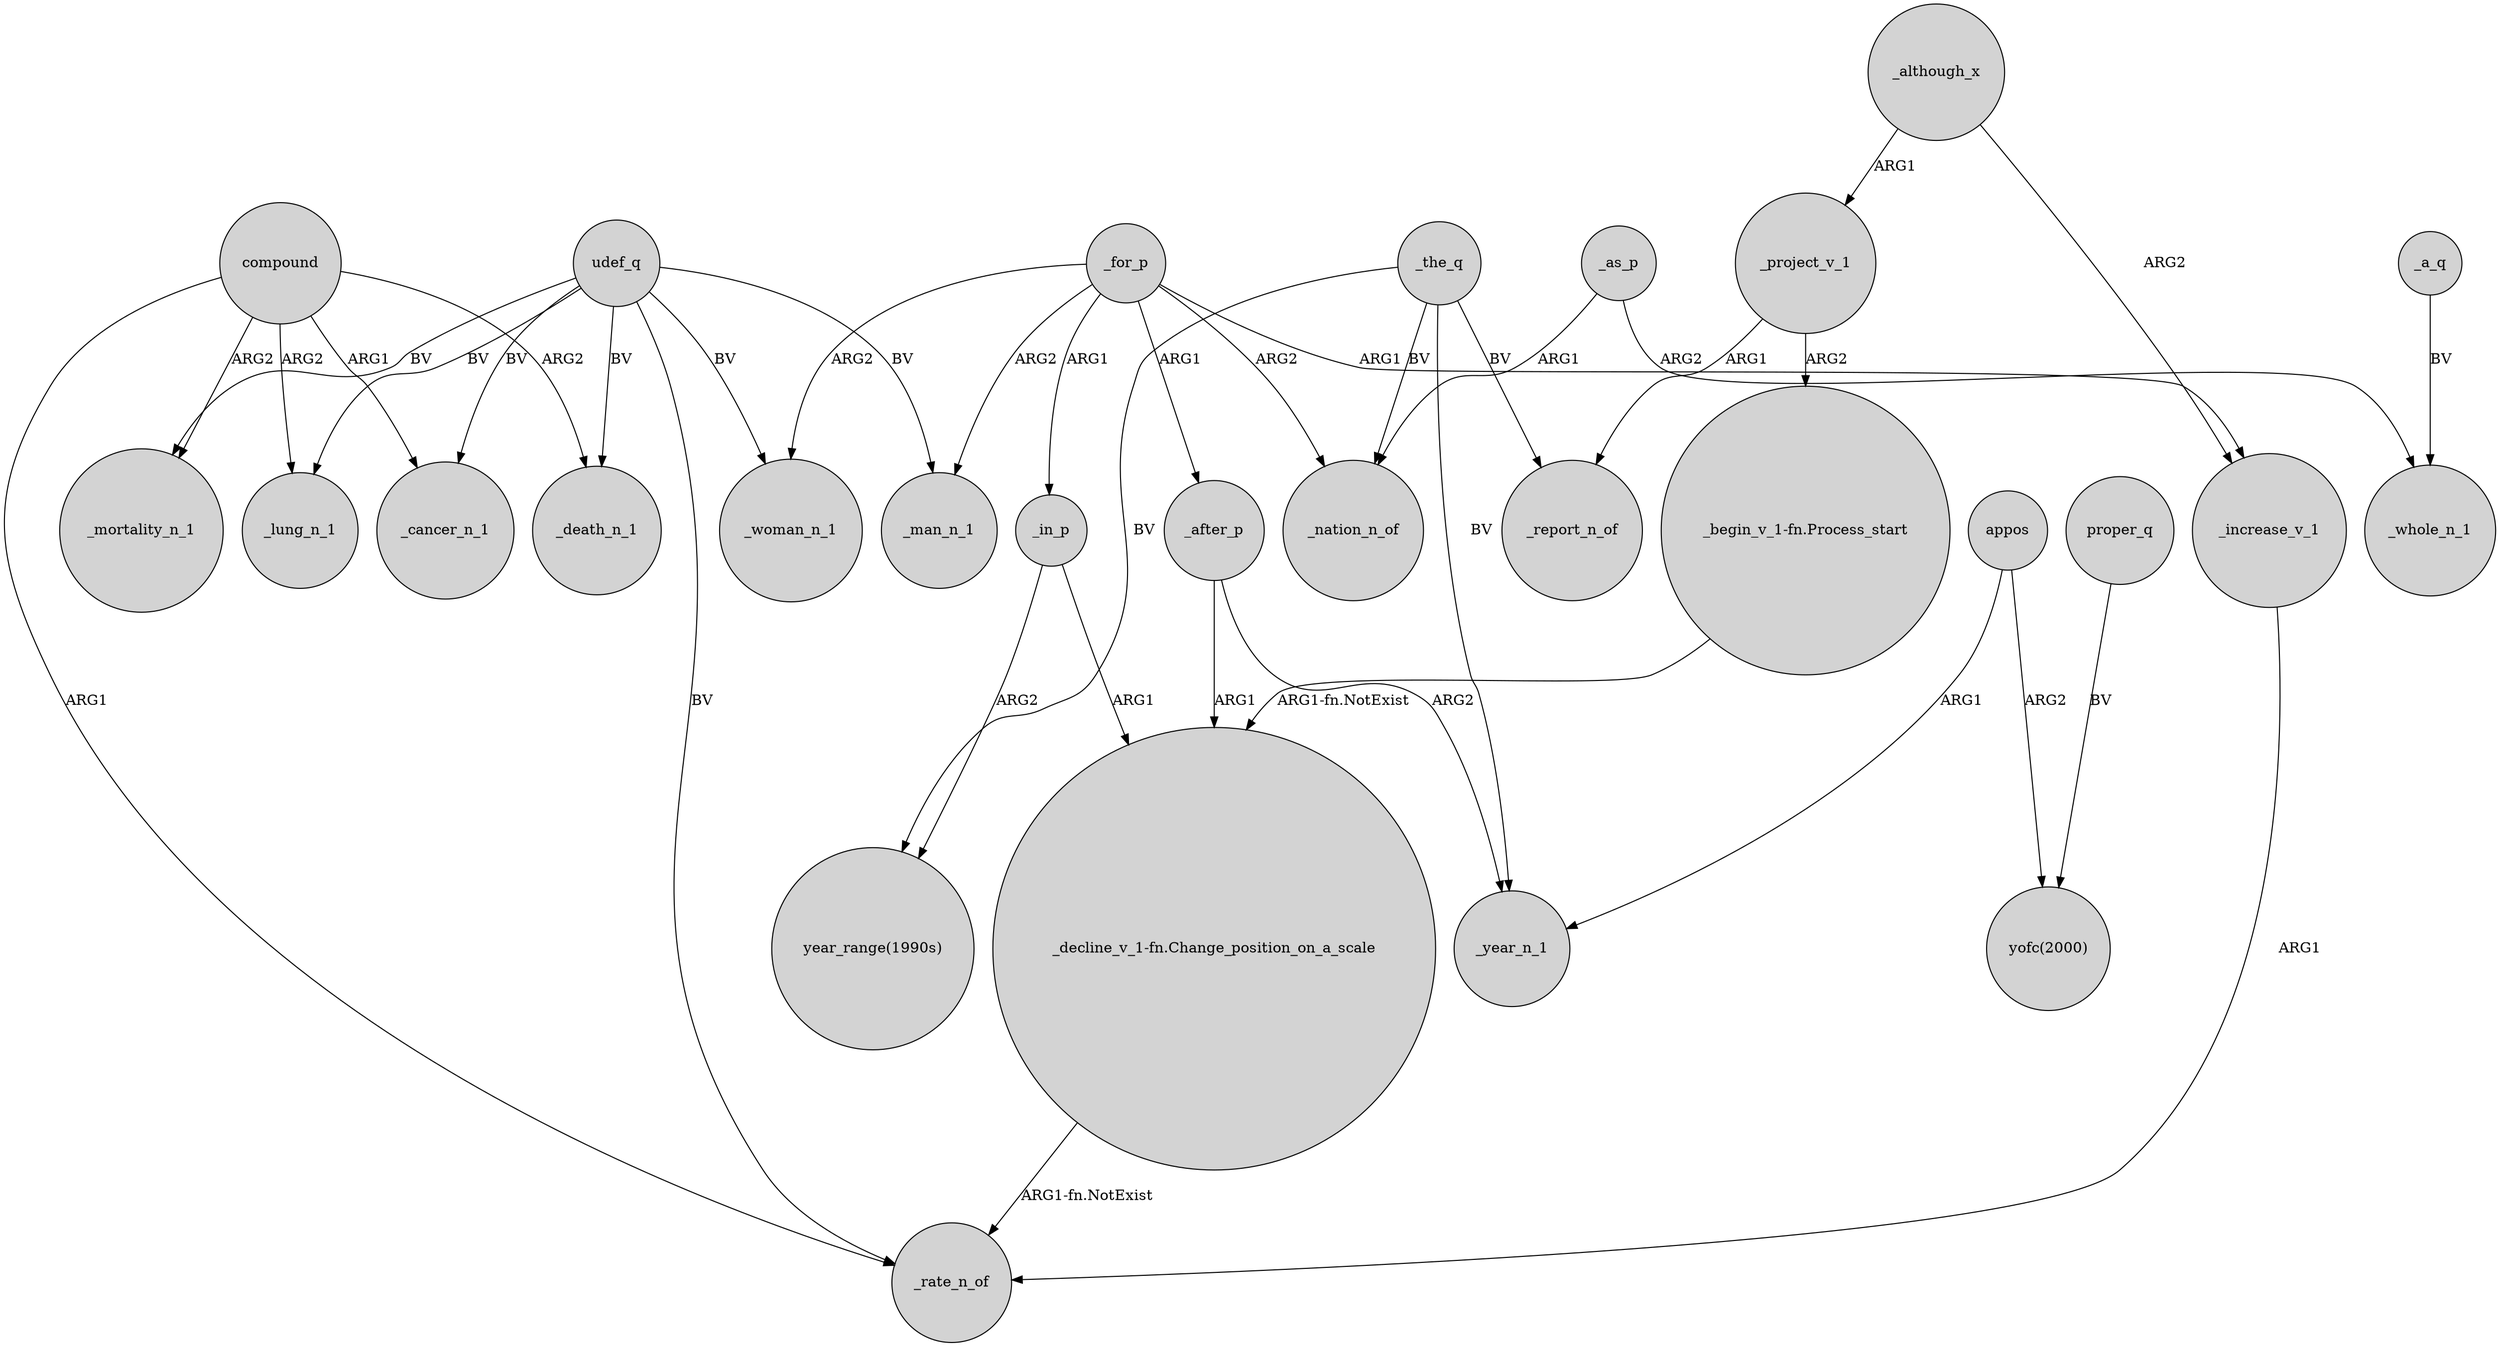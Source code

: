 digraph {
	node [shape=circle style=filled]
	_the_q -> "year_range(1990s)" [label=BV]
	udef_q -> _lung_n_1 [label=BV]
	udef_q -> _cancer_n_1 [label=BV]
	_after_p -> "_decline_v_1-fn.Change_position_on_a_scale" [label=ARG1]
	_in_p -> "_decline_v_1-fn.Change_position_on_a_scale" [label=ARG1]
	udef_q -> _woman_n_1 [label=BV]
	_project_v_1 -> _report_n_of [label=ARG1]
	appos -> _year_n_1 [label=ARG1]
	"_begin_v_1-fn.Process_start" -> "_decline_v_1-fn.Change_position_on_a_scale" [label="ARG1-fn.NotExist"]
	_for_p -> _nation_n_of [label=ARG2]
	compound -> _rate_n_of [label=ARG1]
	_for_p -> _woman_n_1 [label=ARG2]
	_for_p -> _after_p [label=ARG1]
	udef_q -> _rate_n_of [label=BV]
	_although_x -> _increase_v_1 [label=ARG2]
	_as_p -> _whole_n_1 [label=ARG2]
	compound -> _cancer_n_1 [label=ARG1]
	proper_q -> "yofc(2000)" [label=BV]
	_although_x -> _project_v_1 [label=ARG1]
	compound -> _death_n_1 [label=ARG2]
	_after_p -> _year_n_1 [label=ARG2]
	appos -> "yofc(2000)" [label=ARG2]
	_project_v_1 -> "_begin_v_1-fn.Process_start" [label=ARG2]
	_the_q -> _nation_n_of [label=BV]
	_in_p -> "year_range(1990s)" [label=ARG2]
	_the_q -> _report_n_of [label=BV]
	udef_q -> _mortality_n_1 [label=BV]
	_for_p -> _increase_v_1 [label=ARG1]
	_a_q -> _whole_n_1 [label=BV]
	"_decline_v_1-fn.Change_position_on_a_scale" -> _rate_n_of [label="ARG1-fn.NotExist"]
	_the_q -> _year_n_1 [label=BV]
	compound -> _lung_n_1 [label=ARG2]
	udef_q -> _death_n_1 [label=BV]
	udef_q -> _man_n_1 [label=BV]
	_as_p -> _nation_n_of [label=ARG1]
	_for_p -> _man_n_1 [label=ARG2]
	_increase_v_1 -> _rate_n_of [label=ARG1]
	compound -> _mortality_n_1 [label=ARG2]
	_for_p -> _in_p [label=ARG1]
}
